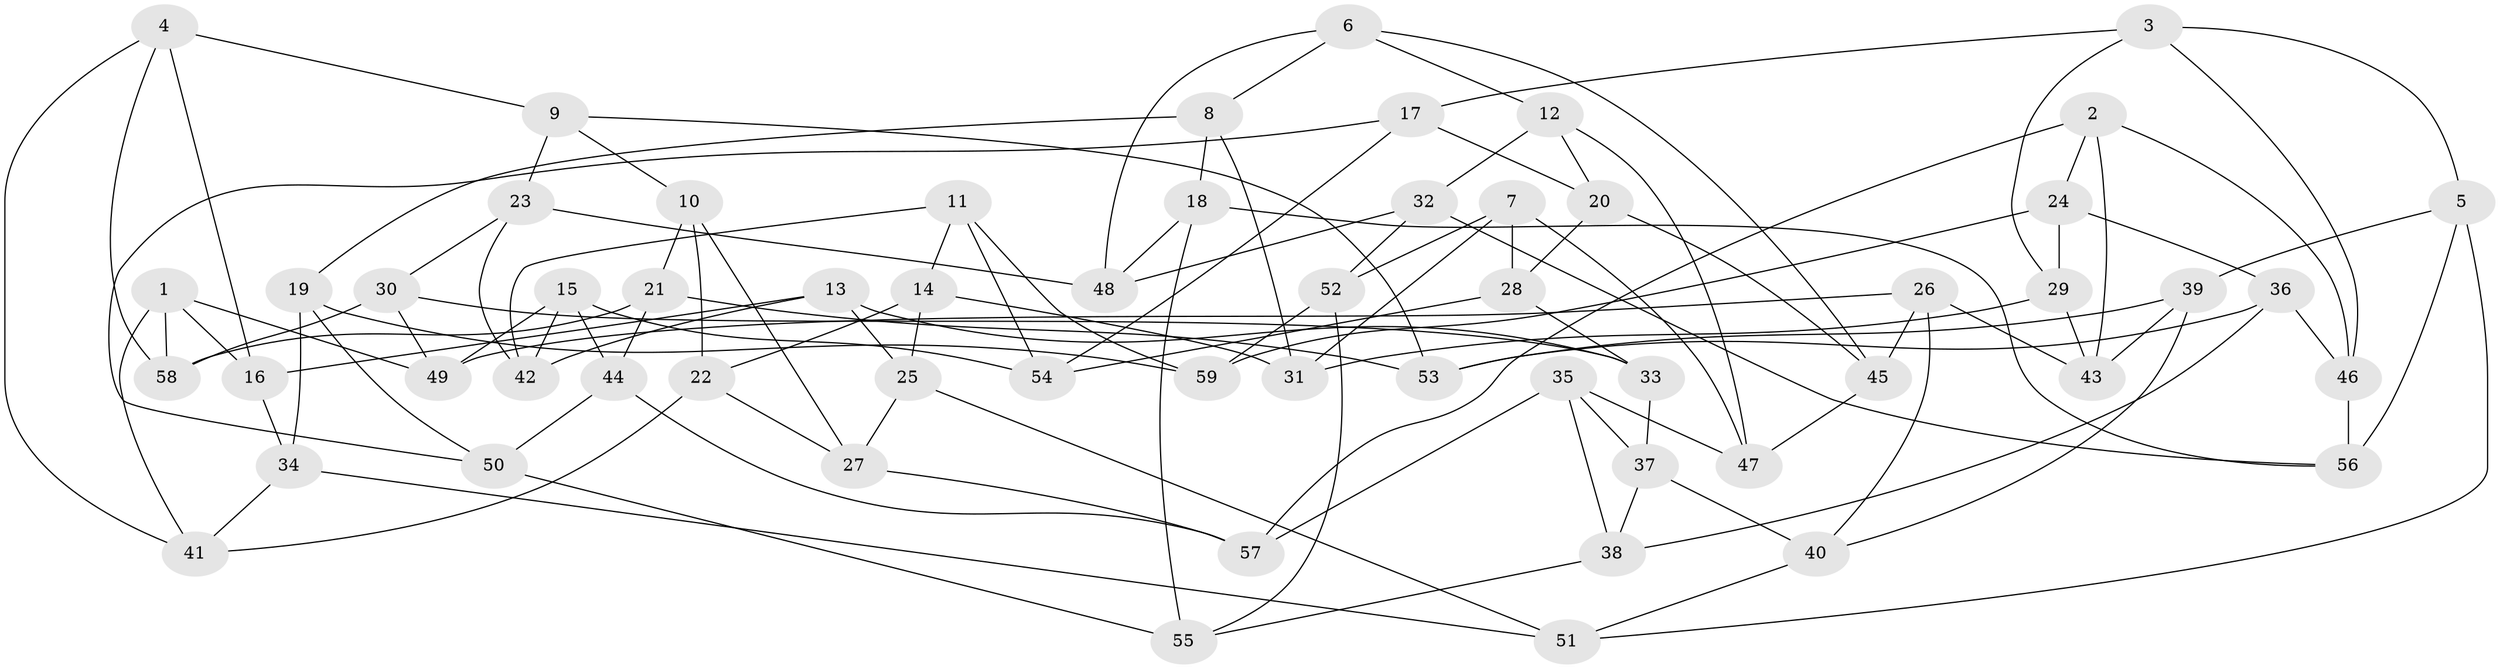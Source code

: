 // Generated by graph-tools (version 1.1) at 2025/11/02/27/25 16:11:45]
// undirected, 59 vertices, 118 edges
graph export_dot {
graph [start="1"]
  node [color=gray90,style=filled];
  1;
  2;
  3;
  4;
  5;
  6;
  7;
  8;
  9;
  10;
  11;
  12;
  13;
  14;
  15;
  16;
  17;
  18;
  19;
  20;
  21;
  22;
  23;
  24;
  25;
  26;
  27;
  28;
  29;
  30;
  31;
  32;
  33;
  34;
  35;
  36;
  37;
  38;
  39;
  40;
  41;
  42;
  43;
  44;
  45;
  46;
  47;
  48;
  49;
  50;
  51;
  52;
  53;
  54;
  55;
  56;
  57;
  58;
  59;
  1 -- 58;
  1 -- 16;
  1 -- 41;
  1 -- 49;
  2 -- 46;
  2 -- 57;
  2 -- 24;
  2 -- 43;
  3 -- 46;
  3 -- 17;
  3 -- 29;
  3 -- 5;
  4 -- 16;
  4 -- 9;
  4 -- 41;
  4 -- 58;
  5 -- 56;
  5 -- 51;
  5 -- 39;
  6 -- 8;
  6 -- 12;
  6 -- 45;
  6 -- 48;
  7 -- 28;
  7 -- 31;
  7 -- 52;
  7 -- 47;
  8 -- 31;
  8 -- 19;
  8 -- 18;
  9 -- 23;
  9 -- 53;
  9 -- 10;
  10 -- 21;
  10 -- 27;
  10 -- 22;
  11 -- 54;
  11 -- 42;
  11 -- 14;
  11 -- 59;
  12 -- 32;
  12 -- 47;
  12 -- 20;
  13 -- 33;
  13 -- 42;
  13 -- 16;
  13 -- 25;
  14 -- 25;
  14 -- 31;
  14 -- 22;
  15 -- 49;
  15 -- 54;
  15 -- 44;
  15 -- 42;
  16 -- 34;
  17 -- 54;
  17 -- 50;
  17 -- 20;
  18 -- 55;
  18 -- 48;
  18 -- 56;
  19 -- 59;
  19 -- 34;
  19 -- 50;
  20 -- 45;
  20 -- 28;
  21 -- 58;
  21 -- 44;
  21 -- 53;
  22 -- 41;
  22 -- 27;
  23 -- 48;
  23 -- 30;
  23 -- 42;
  24 -- 29;
  24 -- 36;
  24 -- 59;
  25 -- 51;
  25 -- 27;
  26 -- 49;
  26 -- 43;
  26 -- 40;
  26 -- 45;
  27 -- 57;
  28 -- 54;
  28 -- 33;
  29 -- 43;
  29 -- 31;
  30 -- 49;
  30 -- 58;
  30 -- 33;
  32 -- 48;
  32 -- 56;
  32 -- 52;
  33 -- 37;
  34 -- 41;
  34 -- 51;
  35 -- 47;
  35 -- 37;
  35 -- 57;
  35 -- 38;
  36 -- 38;
  36 -- 46;
  36 -- 53;
  37 -- 38;
  37 -- 40;
  38 -- 55;
  39 -- 43;
  39 -- 40;
  39 -- 53;
  40 -- 51;
  44 -- 50;
  44 -- 57;
  45 -- 47;
  46 -- 56;
  50 -- 55;
  52 -- 55;
  52 -- 59;
}
